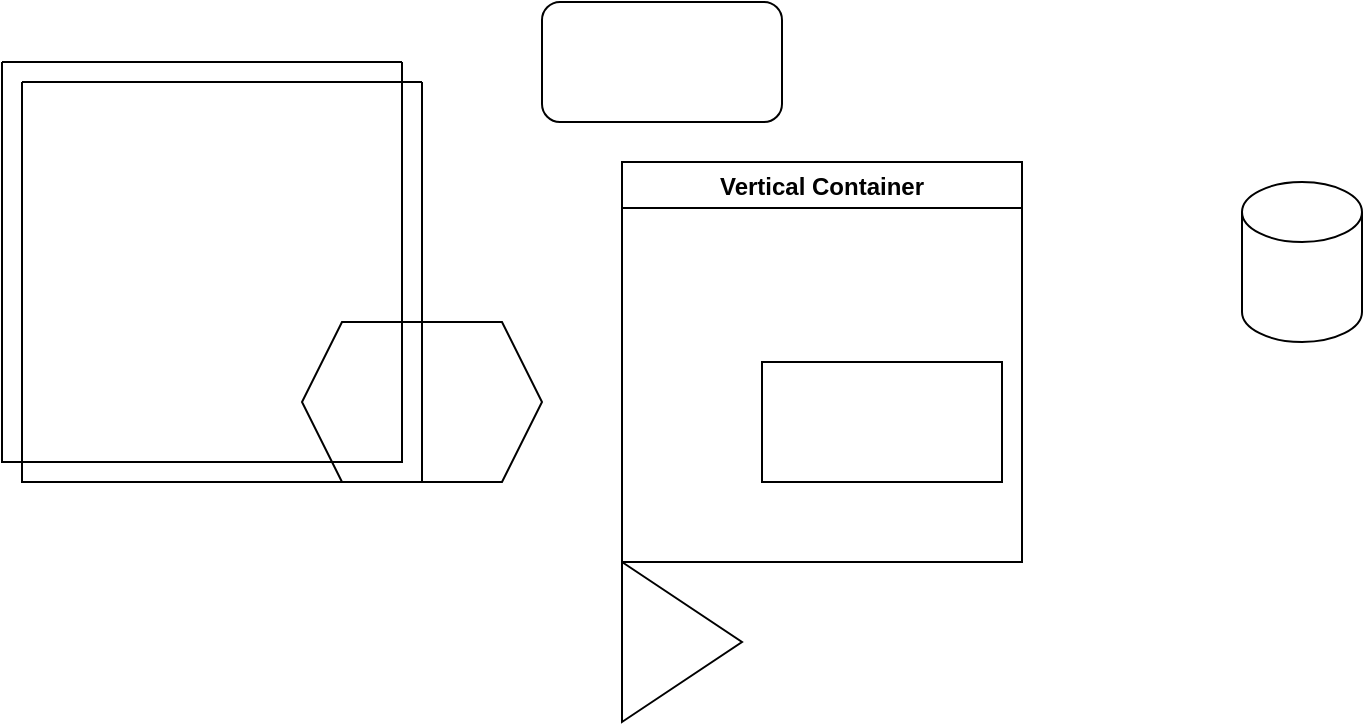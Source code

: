 <mxfile version="14.9.8" type="github">
  <diagram id="SMh0m5qsnrAXxBr8gcz_" name="Page-1">
    <mxGraphModel dx="2516" dy="801" grid="1" gridSize="10" guides="1" tooltips="1" connect="1" arrows="1" fold="1" page="1" pageScale="1" pageWidth="850" pageHeight="1100" math="0" shadow="0">
      <root>
        <mxCell id="0" />
        <mxCell id="1" parent="0" />
        <mxCell id="IuaDVBjCy8m_1lPmM8kt-1" value="" style="rounded=1;whiteSpace=wrap;html=1;" parent="1" vertex="1">
          <mxGeometry x="230" y="190" width="120" height="60" as="geometry" />
        </mxCell>
        <mxCell id="IuaDVBjCy8m_1lPmM8kt-2" value="" style="rounded=0;whiteSpace=wrap;html=1;" parent="1" vertex="1">
          <mxGeometry x="340" y="370" width="120" height="60" as="geometry" />
        </mxCell>
        <mxCell id="IuaDVBjCy8m_1lPmM8kt-3" value="" style="shape=cylinder3;whiteSpace=wrap;html=1;boundedLbl=1;backgroundOutline=1;size=15;" parent="1" vertex="1">
          <mxGeometry x="580" y="280" width="60" height="80" as="geometry" />
        </mxCell>
        <mxCell id="41VKfbadY7B5GUpY9nV5-1" value="" style="shape=hexagon;perimeter=hexagonPerimeter2;whiteSpace=wrap;html=1;fixedSize=1;" parent="1" vertex="1">
          <mxGeometry x="110" y="350" width="120" height="80" as="geometry" />
        </mxCell>
        <mxCell id="41VKfbadY7B5GUpY9nV5-2" value="" style="triangle;whiteSpace=wrap;html=1;" parent="1" vertex="1">
          <mxGeometry x="270" y="470" width="60" height="80" as="geometry" />
        </mxCell>
        <mxCell id="41VKfbadY7B5GUpY9nV5-3" value="Vertical Container" style="swimlane;" parent="1" vertex="1">
          <mxGeometry x="270" y="270" width="200" height="200" as="geometry" />
        </mxCell>
        <mxCell id="41VKfbadY7B5GUpY9nV5-4" value="" style="swimlane;startSize=0;" parent="1" vertex="1">
          <mxGeometry x="-40" y="220" width="200" height="200" as="geometry" />
        </mxCell>
        <mxCell id="41VKfbadY7B5GUpY9nV5-5" value="" style="swimlane;startSize=0;" parent="1" vertex="1">
          <mxGeometry x="-30" y="230" width="200" height="200" as="geometry" />
        </mxCell>
      </root>
    </mxGraphModel>
  </diagram>
</mxfile>
